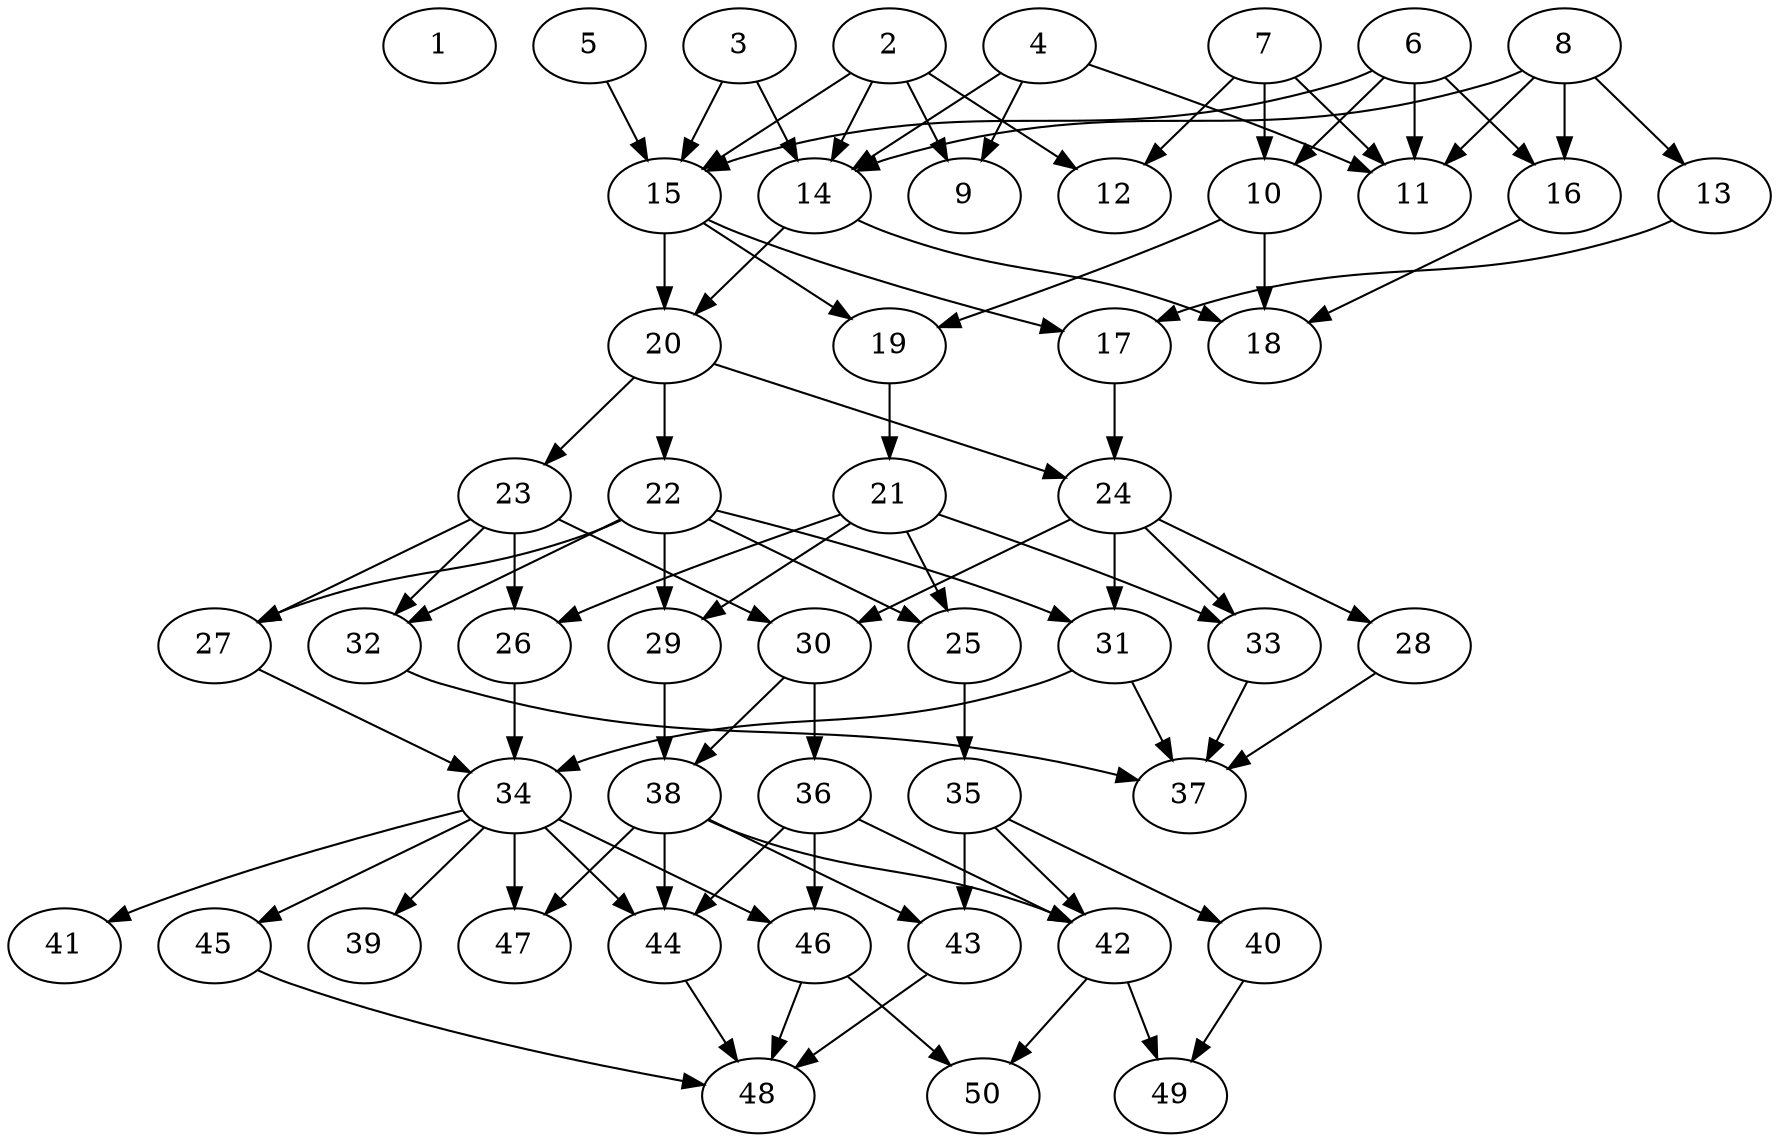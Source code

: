 // DAG automatically generated by daggen at Thu Oct  3 14:07:58 2019
// ./daggen --dot -n 50 --ccr 0.5 --fat 0.5 --regular 0.5 --density 0.5 --mindata 5242880 --maxdata 52428800 
digraph G {
  1 [size="38795264", alpha="0.09", expect_size="19397632"] 
  2 [size="44668928", alpha="0.12", expect_size="22334464"] 
  2 -> 9 [size ="22334464"]
  2 -> 12 [size ="22334464"]
  2 -> 14 [size ="22334464"]
  2 -> 15 [size ="22334464"]
  3 [size="46202880", alpha="0.17", expect_size="23101440"] 
  3 -> 14 [size ="23101440"]
  3 -> 15 [size ="23101440"]
  4 [size="86650880", alpha="0.04", expect_size="43325440"] 
  4 -> 9 [size ="43325440"]
  4 -> 11 [size ="43325440"]
  4 -> 14 [size ="43325440"]
  5 [size="91713536", alpha="0.18", expect_size="45856768"] 
  5 -> 15 [size ="45856768"]
  6 [size="67497984", alpha="0.15", expect_size="33748992"] 
  6 -> 10 [size ="33748992"]
  6 -> 11 [size ="33748992"]
  6 -> 15 [size ="33748992"]
  6 -> 16 [size ="33748992"]
  7 [size="103606272", alpha="0.18", expect_size="51803136"] 
  7 -> 10 [size ="51803136"]
  7 -> 11 [size ="51803136"]
  7 -> 12 [size ="51803136"]
  8 [size="63303680", alpha="0.13", expect_size="31651840"] 
  8 -> 11 [size ="31651840"]
  8 -> 13 [size ="31651840"]
  8 -> 14 [size ="31651840"]
  8 -> 16 [size ="31651840"]
  9 [size="32507904", alpha="0.16", expect_size="16253952"] 
  10 [size="23568384", alpha="0.13", expect_size="11784192"] 
  10 -> 18 [size ="11784192"]
  10 -> 19 [size ="11784192"]
  11 [size="77549568", alpha="0.04", expect_size="38774784"] 
  12 [size="26212352", alpha="0.20", expect_size="13106176"] 
  13 [size="81422336", alpha="0.00", expect_size="40711168"] 
  13 -> 17 [size ="40711168"]
  14 [size="65249280", alpha="0.00", expect_size="32624640"] 
  14 -> 18 [size ="32624640"]
  14 -> 20 [size ="32624640"]
  15 [size="85807104", alpha="0.13", expect_size="42903552"] 
  15 -> 17 [size ="42903552"]
  15 -> 19 [size ="42903552"]
  15 -> 20 [size ="42903552"]
  16 [size="76537856", alpha="0.09", expect_size="38268928"] 
  16 -> 18 [size ="38268928"]
  17 [size="55259136", alpha="0.06", expect_size="27629568"] 
  17 -> 24 [size ="27629568"]
  18 [size="47005696", alpha="0.02", expect_size="23502848"] 
  19 [size="12361728", alpha="0.20", expect_size="6180864"] 
  19 -> 21 [size ="6180864"]
  20 [size="87130112", alpha="0.03", expect_size="43565056"] 
  20 -> 22 [size ="43565056"]
  20 -> 23 [size ="43565056"]
  20 -> 24 [size ="43565056"]
  21 [size="52082688", alpha="0.13", expect_size="26041344"] 
  21 -> 25 [size ="26041344"]
  21 -> 26 [size ="26041344"]
  21 -> 29 [size ="26041344"]
  21 -> 33 [size ="26041344"]
  22 [size="70922240", alpha="0.09", expect_size="35461120"] 
  22 -> 25 [size ="35461120"]
  22 -> 27 [size ="35461120"]
  22 -> 29 [size ="35461120"]
  22 -> 31 [size ="35461120"]
  22 -> 32 [size ="35461120"]
  23 [size="70625280", alpha="0.14", expect_size="35312640"] 
  23 -> 26 [size ="35312640"]
  23 -> 27 [size ="35312640"]
  23 -> 30 [size ="35312640"]
  23 -> 32 [size ="35312640"]
  24 [size="72431616", alpha="0.14", expect_size="36215808"] 
  24 -> 28 [size ="36215808"]
  24 -> 30 [size ="36215808"]
  24 -> 31 [size ="36215808"]
  24 -> 33 [size ="36215808"]
  25 [size="73519104", alpha="0.12", expect_size="36759552"] 
  25 -> 35 [size ="36759552"]
  26 [size="38699008", alpha="0.02", expect_size="19349504"] 
  26 -> 34 [size ="19349504"]
  27 [size="82364416", alpha="0.11", expect_size="41182208"] 
  27 -> 34 [size ="41182208"]
  28 [size="14919680", alpha="0.12", expect_size="7459840"] 
  28 -> 37 [size ="7459840"]
  29 [size="23769088", alpha="0.17", expect_size="11884544"] 
  29 -> 38 [size ="11884544"]
  30 [size="21876736", alpha="0.05", expect_size="10938368"] 
  30 -> 36 [size ="10938368"]
  30 -> 38 [size ="10938368"]
  31 [size="36626432", alpha="0.08", expect_size="18313216"] 
  31 -> 34 [size ="18313216"]
  31 -> 37 [size ="18313216"]
  32 [size="96325632", alpha="0.14", expect_size="48162816"] 
  32 -> 37 [size ="48162816"]
  33 [size="46415872", alpha="0.14", expect_size="23207936"] 
  33 -> 37 [size ="23207936"]
  34 [size="16990208", alpha="0.07", expect_size="8495104"] 
  34 -> 39 [size ="8495104"]
  34 -> 41 [size ="8495104"]
  34 -> 44 [size ="8495104"]
  34 -> 45 [size ="8495104"]
  34 -> 46 [size ="8495104"]
  34 -> 47 [size ="8495104"]
  35 [size="84211712", alpha="0.15", expect_size="42105856"] 
  35 -> 40 [size ="42105856"]
  35 -> 42 [size ="42105856"]
  35 -> 43 [size ="42105856"]
  36 [size="46196736", alpha="0.17", expect_size="23098368"] 
  36 -> 42 [size ="23098368"]
  36 -> 44 [size ="23098368"]
  36 -> 46 [size ="23098368"]
  37 [size="54325248", alpha="0.09", expect_size="27162624"] 
  38 [size="12978176", alpha="0.08", expect_size="6489088"] 
  38 -> 42 [size ="6489088"]
  38 -> 43 [size ="6489088"]
  38 -> 44 [size ="6489088"]
  38 -> 47 [size ="6489088"]
  39 [size="69345280", alpha="0.08", expect_size="34672640"] 
  40 [size="56705024", alpha="0.05", expect_size="28352512"] 
  40 -> 49 [size ="28352512"]
  41 [size="82513920", alpha="0.10", expect_size="41256960"] 
  42 [size="25092096", alpha="0.07", expect_size="12546048"] 
  42 -> 49 [size ="12546048"]
  42 -> 50 [size ="12546048"]
  43 [size="88909824", alpha="0.18", expect_size="44454912"] 
  43 -> 48 [size ="44454912"]
  44 [size="61790208", alpha="0.02", expect_size="30895104"] 
  44 -> 48 [size ="30895104"]
  45 [size="92870656", alpha="0.19", expect_size="46435328"] 
  45 -> 48 [size ="46435328"]
  46 [size="68726784", alpha="0.02", expect_size="34363392"] 
  46 -> 48 [size ="34363392"]
  46 -> 50 [size ="34363392"]
  47 [size="55414784", alpha="0.20", expect_size="27707392"] 
  48 [size="97708032", alpha="0.19", expect_size="48854016"] 
  49 [size="43382784", alpha="0.01", expect_size="21691392"] 
  50 [size="83060736", alpha="0.05", expect_size="41530368"] 
}
